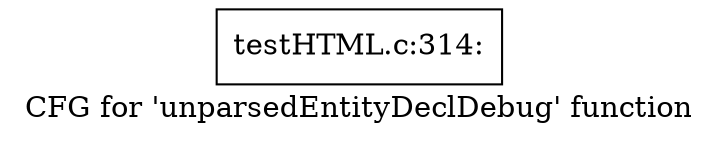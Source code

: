 digraph "CFG for 'unparsedEntityDeclDebug' function" {
	label="CFG for 'unparsedEntityDeclDebug' function";

	Node0x5709390 [shape=record,label="{testHTML.c:314:}"];
}
